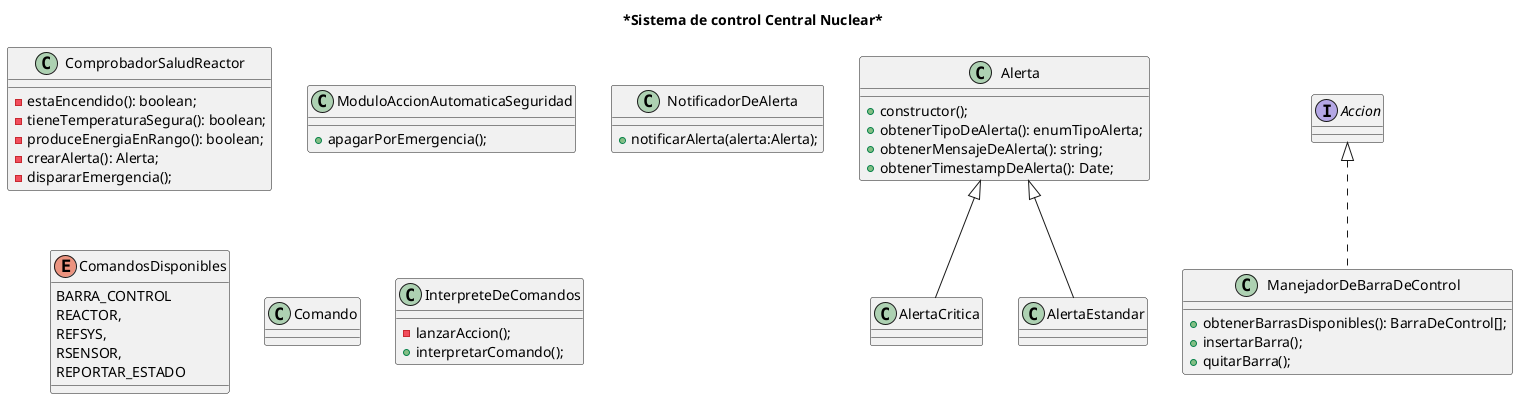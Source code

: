 @startuml 

title ***Sistema de control Central Nuclear***


' Procesamiento de Datos
class ComprobadorSaludReactor {
    - estaEncendido(): boolean;
    - tieneTemperaturaSegura(): boolean;
    - produceEnergiaEnRango(): boolean;
    - crearAlerta(): Alerta;
    - dispararEmergencia();
}

' Acciones automáticas de seguridad
class ModuloAccionAutomaticaSeguridad {
    + apagarPorEmergencia();
}

' Interfaz humana

'' Manejo de alertas

class Alerta {
    + constructor();
    + obtenerTipoDeAlerta(): enumTipoAlerta;
    + obtenerMensajeDeAlerta(): string;
    + obtenerTimestampDeAlerta(): Date;
}

class AlertaCritica extends Alerta {

}

class AlertaEstandar extends Alerta {

}

class NotificadorDeAlerta {
    + notificarAlerta(alerta:Alerta);
}

'' Manejo de comandos
enum ComandosDisponibles {
    BARRA_CONTROL
    REACTOR,
    REFSYS,
    RSENSOR,
    REPORTAR_ESTADO
}

class Comando {

}

class InterpreteDeComandos {
    - lanzarAccion();
    + interpretarComando();
}

' Acciones
interface Accion {

}

'' Barras de control
class ManejadorDeBarraDeControl implements Accion {
    + obtenerBarrasDisponibles(): BarraDeControl[];
    + insertarBarra();
    + quitarBarra();
}

@enduml